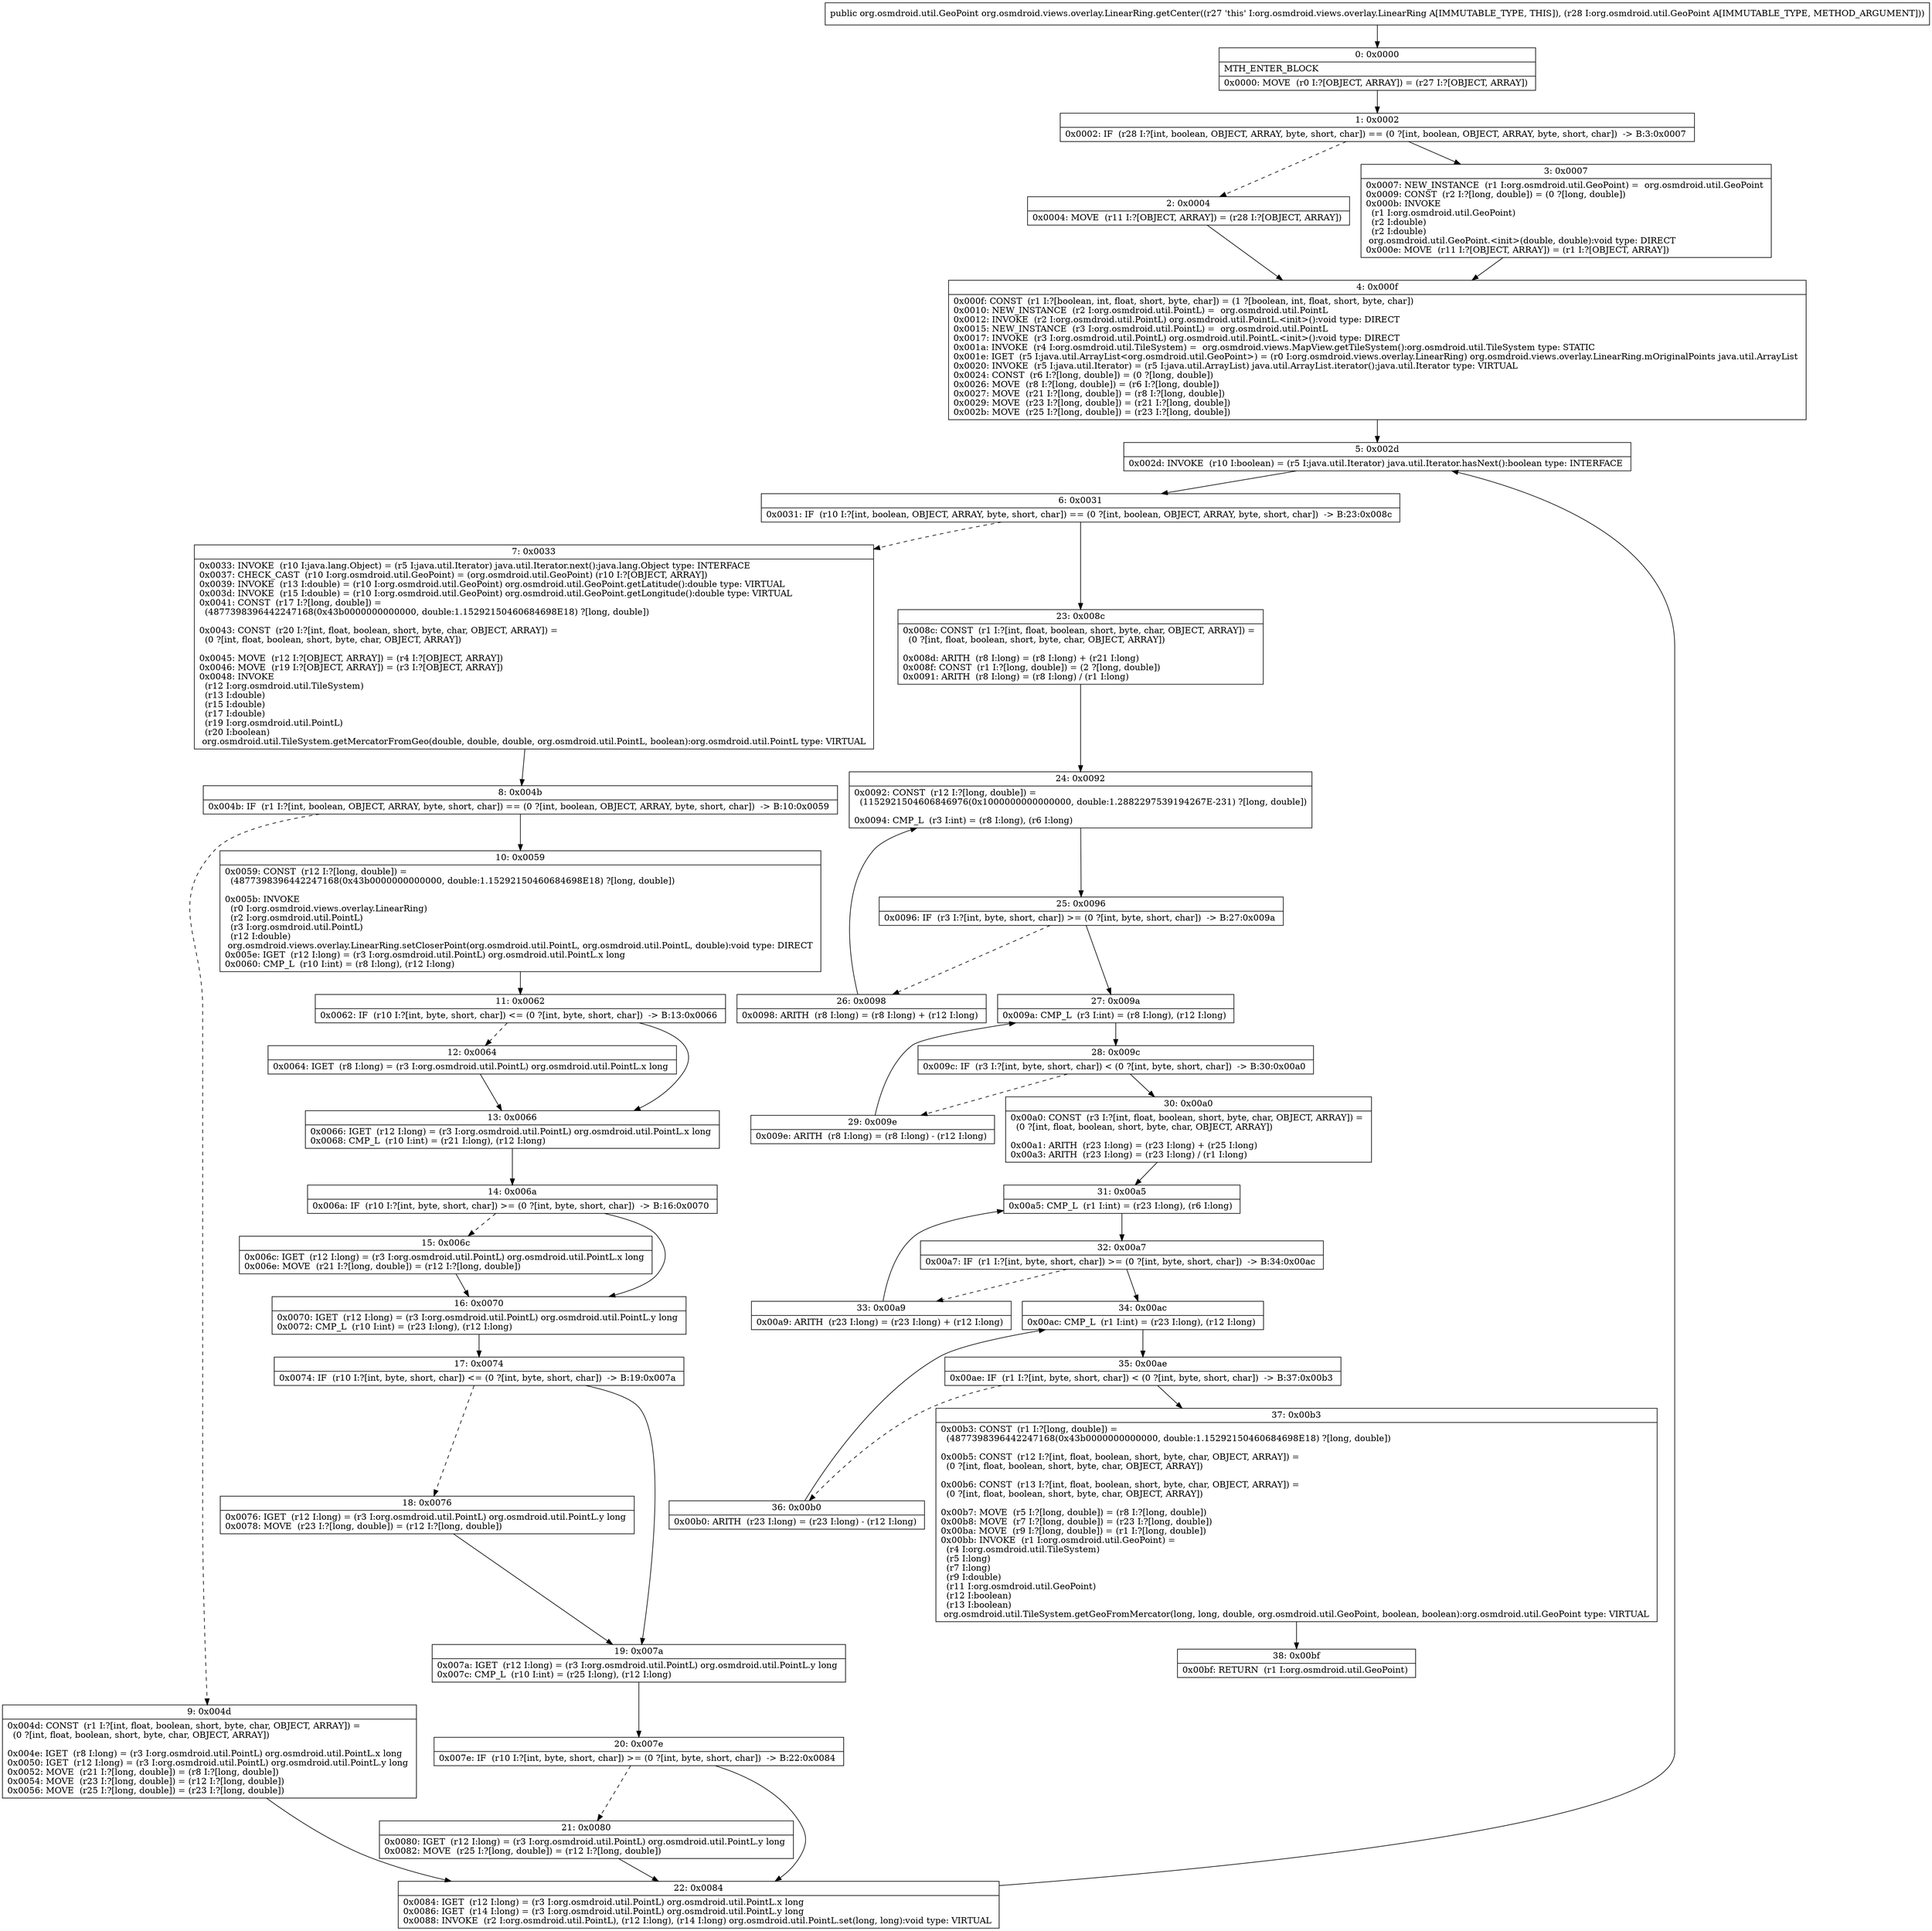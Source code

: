 digraph "CFG fororg.osmdroid.views.overlay.LinearRing.getCenter(Lorg\/osmdroid\/util\/GeoPoint;)Lorg\/osmdroid\/util\/GeoPoint;" {
Node_0 [shape=record,label="{0\:\ 0x0000|MTH_ENTER_BLOCK\l|0x0000: MOVE  (r0 I:?[OBJECT, ARRAY]) = (r27 I:?[OBJECT, ARRAY]) \l}"];
Node_1 [shape=record,label="{1\:\ 0x0002|0x0002: IF  (r28 I:?[int, boolean, OBJECT, ARRAY, byte, short, char]) == (0 ?[int, boolean, OBJECT, ARRAY, byte, short, char])  \-\> B:3:0x0007 \l}"];
Node_2 [shape=record,label="{2\:\ 0x0004|0x0004: MOVE  (r11 I:?[OBJECT, ARRAY]) = (r28 I:?[OBJECT, ARRAY]) \l}"];
Node_3 [shape=record,label="{3\:\ 0x0007|0x0007: NEW_INSTANCE  (r1 I:org.osmdroid.util.GeoPoint) =  org.osmdroid.util.GeoPoint \l0x0009: CONST  (r2 I:?[long, double]) = (0 ?[long, double]) \l0x000b: INVOKE  \l  (r1 I:org.osmdroid.util.GeoPoint)\l  (r2 I:double)\l  (r2 I:double)\l org.osmdroid.util.GeoPoint.\<init\>(double, double):void type: DIRECT \l0x000e: MOVE  (r11 I:?[OBJECT, ARRAY]) = (r1 I:?[OBJECT, ARRAY]) \l}"];
Node_4 [shape=record,label="{4\:\ 0x000f|0x000f: CONST  (r1 I:?[boolean, int, float, short, byte, char]) = (1 ?[boolean, int, float, short, byte, char]) \l0x0010: NEW_INSTANCE  (r2 I:org.osmdroid.util.PointL) =  org.osmdroid.util.PointL \l0x0012: INVOKE  (r2 I:org.osmdroid.util.PointL) org.osmdroid.util.PointL.\<init\>():void type: DIRECT \l0x0015: NEW_INSTANCE  (r3 I:org.osmdroid.util.PointL) =  org.osmdroid.util.PointL \l0x0017: INVOKE  (r3 I:org.osmdroid.util.PointL) org.osmdroid.util.PointL.\<init\>():void type: DIRECT \l0x001a: INVOKE  (r4 I:org.osmdroid.util.TileSystem) =  org.osmdroid.views.MapView.getTileSystem():org.osmdroid.util.TileSystem type: STATIC \l0x001e: IGET  (r5 I:java.util.ArrayList\<org.osmdroid.util.GeoPoint\>) = (r0 I:org.osmdroid.views.overlay.LinearRing) org.osmdroid.views.overlay.LinearRing.mOriginalPoints java.util.ArrayList \l0x0020: INVOKE  (r5 I:java.util.Iterator) = (r5 I:java.util.ArrayList) java.util.ArrayList.iterator():java.util.Iterator type: VIRTUAL \l0x0024: CONST  (r6 I:?[long, double]) = (0 ?[long, double]) \l0x0026: MOVE  (r8 I:?[long, double]) = (r6 I:?[long, double]) \l0x0027: MOVE  (r21 I:?[long, double]) = (r8 I:?[long, double]) \l0x0029: MOVE  (r23 I:?[long, double]) = (r21 I:?[long, double]) \l0x002b: MOVE  (r25 I:?[long, double]) = (r23 I:?[long, double]) \l}"];
Node_5 [shape=record,label="{5\:\ 0x002d|0x002d: INVOKE  (r10 I:boolean) = (r5 I:java.util.Iterator) java.util.Iterator.hasNext():boolean type: INTERFACE \l}"];
Node_6 [shape=record,label="{6\:\ 0x0031|0x0031: IF  (r10 I:?[int, boolean, OBJECT, ARRAY, byte, short, char]) == (0 ?[int, boolean, OBJECT, ARRAY, byte, short, char])  \-\> B:23:0x008c \l}"];
Node_7 [shape=record,label="{7\:\ 0x0033|0x0033: INVOKE  (r10 I:java.lang.Object) = (r5 I:java.util.Iterator) java.util.Iterator.next():java.lang.Object type: INTERFACE \l0x0037: CHECK_CAST  (r10 I:org.osmdroid.util.GeoPoint) = (org.osmdroid.util.GeoPoint) (r10 I:?[OBJECT, ARRAY]) \l0x0039: INVOKE  (r13 I:double) = (r10 I:org.osmdroid.util.GeoPoint) org.osmdroid.util.GeoPoint.getLatitude():double type: VIRTUAL \l0x003d: INVOKE  (r15 I:double) = (r10 I:org.osmdroid.util.GeoPoint) org.osmdroid.util.GeoPoint.getLongitude():double type: VIRTUAL \l0x0041: CONST  (r17 I:?[long, double]) = \l  (4877398396442247168(0x43b0000000000000, double:1.15292150460684698E18) ?[long, double])\l \l0x0043: CONST  (r20 I:?[int, float, boolean, short, byte, char, OBJECT, ARRAY]) = \l  (0 ?[int, float, boolean, short, byte, char, OBJECT, ARRAY])\l \l0x0045: MOVE  (r12 I:?[OBJECT, ARRAY]) = (r4 I:?[OBJECT, ARRAY]) \l0x0046: MOVE  (r19 I:?[OBJECT, ARRAY]) = (r3 I:?[OBJECT, ARRAY]) \l0x0048: INVOKE  \l  (r12 I:org.osmdroid.util.TileSystem)\l  (r13 I:double)\l  (r15 I:double)\l  (r17 I:double)\l  (r19 I:org.osmdroid.util.PointL)\l  (r20 I:boolean)\l org.osmdroid.util.TileSystem.getMercatorFromGeo(double, double, double, org.osmdroid.util.PointL, boolean):org.osmdroid.util.PointL type: VIRTUAL \l}"];
Node_8 [shape=record,label="{8\:\ 0x004b|0x004b: IF  (r1 I:?[int, boolean, OBJECT, ARRAY, byte, short, char]) == (0 ?[int, boolean, OBJECT, ARRAY, byte, short, char])  \-\> B:10:0x0059 \l}"];
Node_9 [shape=record,label="{9\:\ 0x004d|0x004d: CONST  (r1 I:?[int, float, boolean, short, byte, char, OBJECT, ARRAY]) = \l  (0 ?[int, float, boolean, short, byte, char, OBJECT, ARRAY])\l \l0x004e: IGET  (r8 I:long) = (r3 I:org.osmdroid.util.PointL) org.osmdroid.util.PointL.x long \l0x0050: IGET  (r12 I:long) = (r3 I:org.osmdroid.util.PointL) org.osmdroid.util.PointL.y long \l0x0052: MOVE  (r21 I:?[long, double]) = (r8 I:?[long, double]) \l0x0054: MOVE  (r23 I:?[long, double]) = (r12 I:?[long, double]) \l0x0056: MOVE  (r25 I:?[long, double]) = (r23 I:?[long, double]) \l}"];
Node_10 [shape=record,label="{10\:\ 0x0059|0x0059: CONST  (r12 I:?[long, double]) = \l  (4877398396442247168(0x43b0000000000000, double:1.15292150460684698E18) ?[long, double])\l \l0x005b: INVOKE  \l  (r0 I:org.osmdroid.views.overlay.LinearRing)\l  (r2 I:org.osmdroid.util.PointL)\l  (r3 I:org.osmdroid.util.PointL)\l  (r12 I:double)\l org.osmdroid.views.overlay.LinearRing.setCloserPoint(org.osmdroid.util.PointL, org.osmdroid.util.PointL, double):void type: DIRECT \l0x005e: IGET  (r12 I:long) = (r3 I:org.osmdroid.util.PointL) org.osmdroid.util.PointL.x long \l0x0060: CMP_L  (r10 I:int) = (r8 I:long), (r12 I:long) \l}"];
Node_11 [shape=record,label="{11\:\ 0x0062|0x0062: IF  (r10 I:?[int, byte, short, char]) \<= (0 ?[int, byte, short, char])  \-\> B:13:0x0066 \l}"];
Node_12 [shape=record,label="{12\:\ 0x0064|0x0064: IGET  (r8 I:long) = (r3 I:org.osmdroid.util.PointL) org.osmdroid.util.PointL.x long \l}"];
Node_13 [shape=record,label="{13\:\ 0x0066|0x0066: IGET  (r12 I:long) = (r3 I:org.osmdroid.util.PointL) org.osmdroid.util.PointL.x long \l0x0068: CMP_L  (r10 I:int) = (r21 I:long), (r12 I:long) \l}"];
Node_14 [shape=record,label="{14\:\ 0x006a|0x006a: IF  (r10 I:?[int, byte, short, char]) \>= (0 ?[int, byte, short, char])  \-\> B:16:0x0070 \l}"];
Node_15 [shape=record,label="{15\:\ 0x006c|0x006c: IGET  (r12 I:long) = (r3 I:org.osmdroid.util.PointL) org.osmdroid.util.PointL.x long \l0x006e: MOVE  (r21 I:?[long, double]) = (r12 I:?[long, double]) \l}"];
Node_16 [shape=record,label="{16\:\ 0x0070|0x0070: IGET  (r12 I:long) = (r3 I:org.osmdroid.util.PointL) org.osmdroid.util.PointL.y long \l0x0072: CMP_L  (r10 I:int) = (r23 I:long), (r12 I:long) \l}"];
Node_17 [shape=record,label="{17\:\ 0x0074|0x0074: IF  (r10 I:?[int, byte, short, char]) \<= (0 ?[int, byte, short, char])  \-\> B:19:0x007a \l}"];
Node_18 [shape=record,label="{18\:\ 0x0076|0x0076: IGET  (r12 I:long) = (r3 I:org.osmdroid.util.PointL) org.osmdroid.util.PointL.y long \l0x0078: MOVE  (r23 I:?[long, double]) = (r12 I:?[long, double]) \l}"];
Node_19 [shape=record,label="{19\:\ 0x007a|0x007a: IGET  (r12 I:long) = (r3 I:org.osmdroid.util.PointL) org.osmdroid.util.PointL.y long \l0x007c: CMP_L  (r10 I:int) = (r25 I:long), (r12 I:long) \l}"];
Node_20 [shape=record,label="{20\:\ 0x007e|0x007e: IF  (r10 I:?[int, byte, short, char]) \>= (0 ?[int, byte, short, char])  \-\> B:22:0x0084 \l}"];
Node_21 [shape=record,label="{21\:\ 0x0080|0x0080: IGET  (r12 I:long) = (r3 I:org.osmdroid.util.PointL) org.osmdroid.util.PointL.y long \l0x0082: MOVE  (r25 I:?[long, double]) = (r12 I:?[long, double]) \l}"];
Node_22 [shape=record,label="{22\:\ 0x0084|0x0084: IGET  (r12 I:long) = (r3 I:org.osmdroid.util.PointL) org.osmdroid.util.PointL.x long \l0x0086: IGET  (r14 I:long) = (r3 I:org.osmdroid.util.PointL) org.osmdroid.util.PointL.y long \l0x0088: INVOKE  (r2 I:org.osmdroid.util.PointL), (r12 I:long), (r14 I:long) org.osmdroid.util.PointL.set(long, long):void type: VIRTUAL \l}"];
Node_23 [shape=record,label="{23\:\ 0x008c|0x008c: CONST  (r1 I:?[int, float, boolean, short, byte, char, OBJECT, ARRAY]) = \l  (0 ?[int, float, boolean, short, byte, char, OBJECT, ARRAY])\l \l0x008d: ARITH  (r8 I:long) = (r8 I:long) + (r21 I:long) \l0x008f: CONST  (r1 I:?[long, double]) = (2 ?[long, double]) \l0x0091: ARITH  (r8 I:long) = (r8 I:long) \/ (r1 I:long) \l}"];
Node_24 [shape=record,label="{24\:\ 0x0092|0x0092: CONST  (r12 I:?[long, double]) = \l  (1152921504606846976(0x1000000000000000, double:1.2882297539194267E\-231) ?[long, double])\l \l0x0094: CMP_L  (r3 I:int) = (r8 I:long), (r6 I:long) \l}"];
Node_25 [shape=record,label="{25\:\ 0x0096|0x0096: IF  (r3 I:?[int, byte, short, char]) \>= (0 ?[int, byte, short, char])  \-\> B:27:0x009a \l}"];
Node_26 [shape=record,label="{26\:\ 0x0098|0x0098: ARITH  (r8 I:long) = (r8 I:long) + (r12 I:long) \l}"];
Node_27 [shape=record,label="{27\:\ 0x009a|0x009a: CMP_L  (r3 I:int) = (r8 I:long), (r12 I:long) \l}"];
Node_28 [shape=record,label="{28\:\ 0x009c|0x009c: IF  (r3 I:?[int, byte, short, char]) \< (0 ?[int, byte, short, char])  \-\> B:30:0x00a0 \l}"];
Node_29 [shape=record,label="{29\:\ 0x009e|0x009e: ARITH  (r8 I:long) = (r8 I:long) \- (r12 I:long) \l}"];
Node_30 [shape=record,label="{30\:\ 0x00a0|0x00a0: CONST  (r3 I:?[int, float, boolean, short, byte, char, OBJECT, ARRAY]) = \l  (0 ?[int, float, boolean, short, byte, char, OBJECT, ARRAY])\l \l0x00a1: ARITH  (r23 I:long) = (r23 I:long) + (r25 I:long) \l0x00a3: ARITH  (r23 I:long) = (r23 I:long) \/ (r1 I:long) \l}"];
Node_31 [shape=record,label="{31\:\ 0x00a5|0x00a5: CMP_L  (r1 I:int) = (r23 I:long), (r6 I:long) \l}"];
Node_32 [shape=record,label="{32\:\ 0x00a7|0x00a7: IF  (r1 I:?[int, byte, short, char]) \>= (0 ?[int, byte, short, char])  \-\> B:34:0x00ac \l}"];
Node_33 [shape=record,label="{33\:\ 0x00a9|0x00a9: ARITH  (r23 I:long) = (r23 I:long) + (r12 I:long) \l}"];
Node_34 [shape=record,label="{34\:\ 0x00ac|0x00ac: CMP_L  (r1 I:int) = (r23 I:long), (r12 I:long) \l}"];
Node_35 [shape=record,label="{35\:\ 0x00ae|0x00ae: IF  (r1 I:?[int, byte, short, char]) \< (0 ?[int, byte, short, char])  \-\> B:37:0x00b3 \l}"];
Node_36 [shape=record,label="{36\:\ 0x00b0|0x00b0: ARITH  (r23 I:long) = (r23 I:long) \- (r12 I:long) \l}"];
Node_37 [shape=record,label="{37\:\ 0x00b3|0x00b3: CONST  (r1 I:?[long, double]) = \l  (4877398396442247168(0x43b0000000000000, double:1.15292150460684698E18) ?[long, double])\l \l0x00b5: CONST  (r12 I:?[int, float, boolean, short, byte, char, OBJECT, ARRAY]) = \l  (0 ?[int, float, boolean, short, byte, char, OBJECT, ARRAY])\l \l0x00b6: CONST  (r13 I:?[int, float, boolean, short, byte, char, OBJECT, ARRAY]) = \l  (0 ?[int, float, boolean, short, byte, char, OBJECT, ARRAY])\l \l0x00b7: MOVE  (r5 I:?[long, double]) = (r8 I:?[long, double]) \l0x00b8: MOVE  (r7 I:?[long, double]) = (r23 I:?[long, double]) \l0x00ba: MOVE  (r9 I:?[long, double]) = (r1 I:?[long, double]) \l0x00bb: INVOKE  (r1 I:org.osmdroid.util.GeoPoint) = \l  (r4 I:org.osmdroid.util.TileSystem)\l  (r5 I:long)\l  (r7 I:long)\l  (r9 I:double)\l  (r11 I:org.osmdroid.util.GeoPoint)\l  (r12 I:boolean)\l  (r13 I:boolean)\l org.osmdroid.util.TileSystem.getGeoFromMercator(long, long, double, org.osmdroid.util.GeoPoint, boolean, boolean):org.osmdroid.util.GeoPoint type: VIRTUAL \l}"];
Node_38 [shape=record,label="{38\:\ 0x00bf|0x00bf: RETURN  (r1 I:org.osmdroid.util.GeoPoint) \l}"];
MethodNode[shape=record,label="{public org.osmdroid.util.GeoPoint org.osmdroid.views.overlay.LinearRing.getCenter((r27 'this' I:org.osmdroid.views.overlay.LinearRing A[IMMUTABLE_TYPE, THIS]), (r28 I:org.osmdroid.util.GeoPoint A[IMMUTABLE_TYPE, METHOD_ARGUMENT])) }"];
MethodNode -> Node_0;
Node_0 -> Node_1;
Node_1 -> Node_2[style=dashed];
Node_1 -> Node_3;
Node_2 -> Node_4;
Node_3 -> Node_4;
Node_4 -> Node_5;
Node_5 -> Node_6;
Node_6 -> Node_7[style=dashed];
Node_6 -> Node_23;
Node_7 -> Node_8;
Node_8 -> Node_9[style=dashed];
Node_8 -> Node_10;
Node_9 -> Node_22;
Node_10 -> Node_11;
Node_11 -> Node_12[style=dashed];
Node_11 -> Node_13;
Node_12 -> Node_13;
Node_13 -> Node_14;
Node_14 -> Node_15[style=dashed];
Node_14 -> Node_16;
Node_15 -> Node_16;
Node_16 -> Node_17;
Node_17 -> Node_18[style=dashed];
Node_17 -> Node_19;
Node_18 -> Node_19;
Node_19 -> Node_20;
Node_20 -> Node_21[style=dashed];
Node_20 -> Node_22;
Node_21 -> Node_22;
Node_22 -> Node_5;
Node_23 -> Node_24;
Node_24 -> Node_25;
Node_25 -> Node_26[style=dashed];
Node_25 -> Node_27;
Node_26 -> Node_24;
Node_27 -> Node_28;
Node_28 -> Node_29[style=dashed];
Node_28 -> Node_30;
Node_29 -> Node_27;
Node_30 -> Node_31;
Node_31 -> Node_32;
Node_32 -> Node_33[style=dashed];
Node_32 -> Node_34;
Node_33 -> Node_31;
Node_34 -> Node_35;
Node_35 -> Node_36[style=dashed];
Node_35 -> Node_37;
Node_36 -> Node_34;
Node_37 -> Node_38;
}

